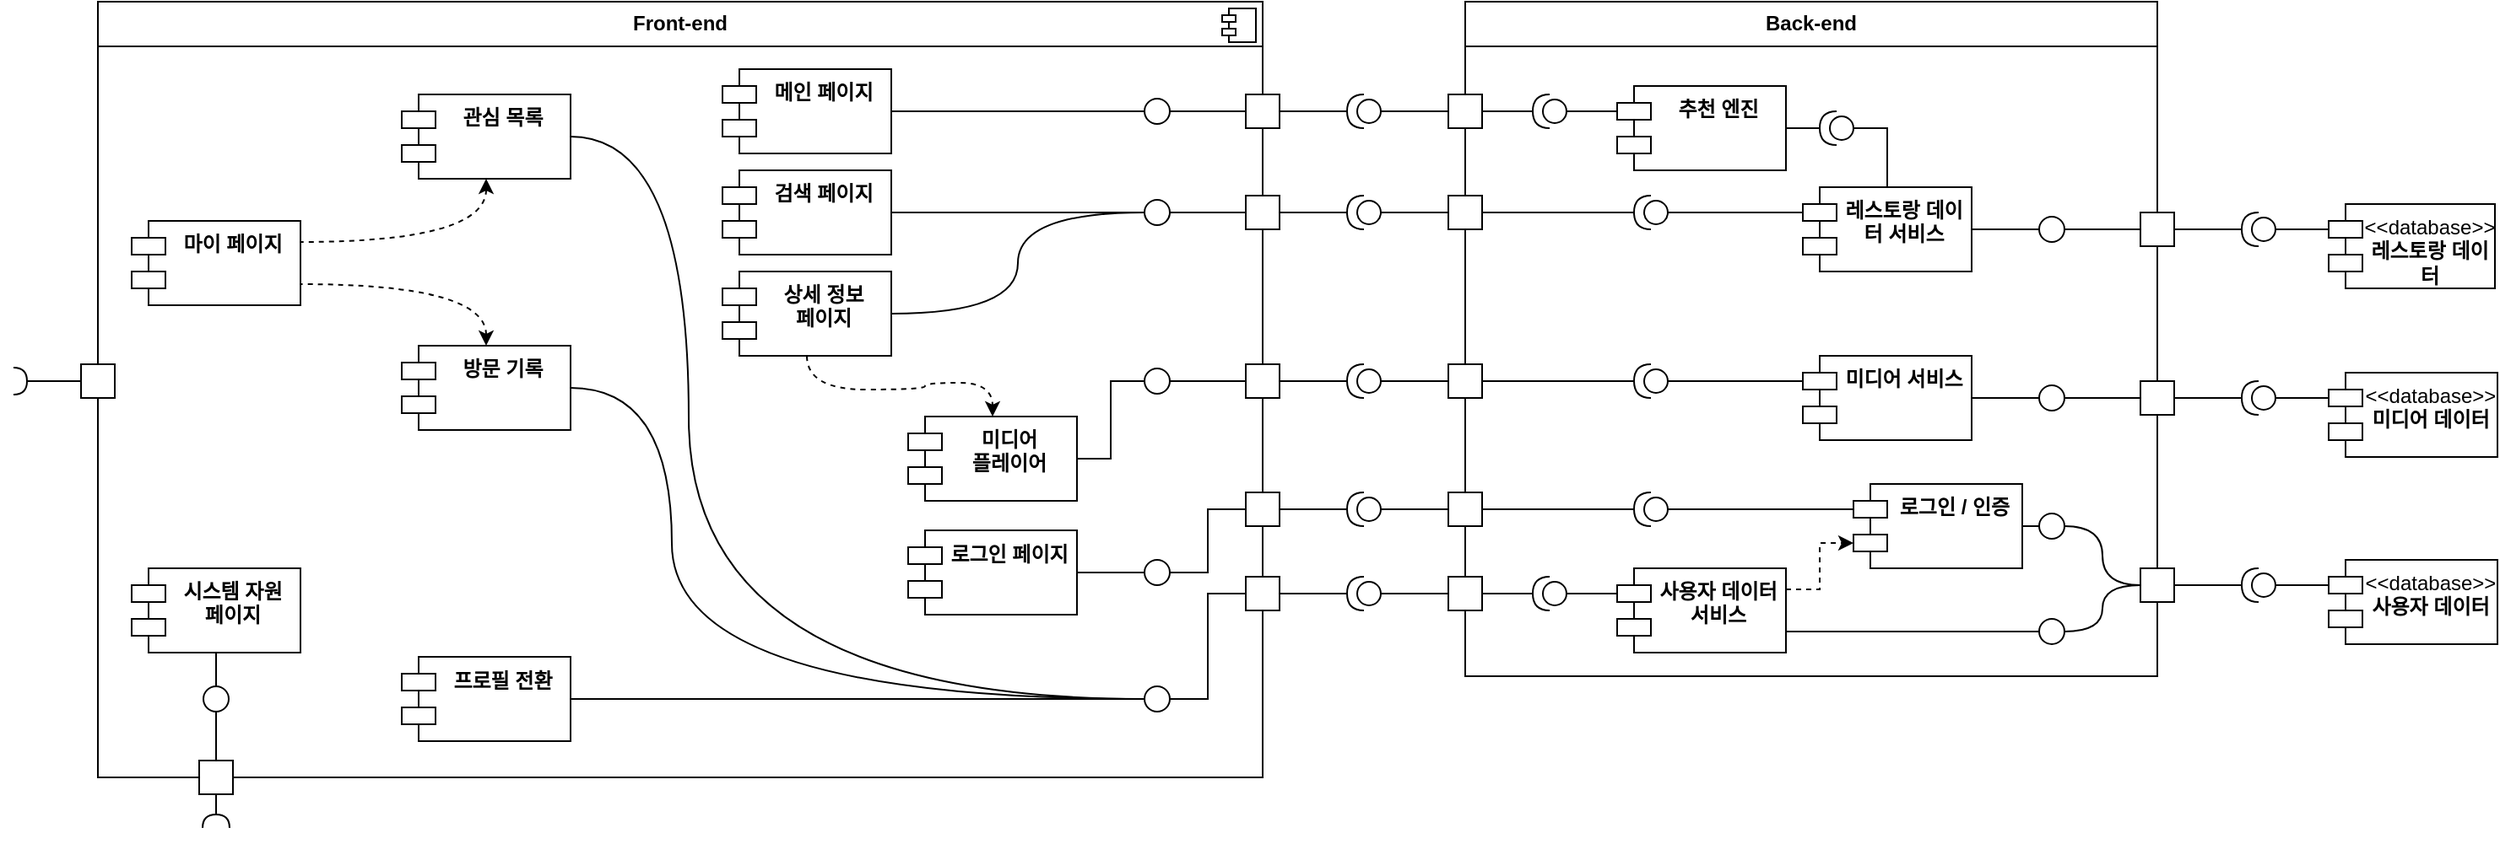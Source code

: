 <mxfile version="24.8.3">
  <diagram id="-GSWcyLh5VV6jiHi30Cx" name="페이지-1">
    <mxGraphModel dx="1793" dy="994" grid="1" gridSize="10" guides="1" tooltips="1" connect="1" arrows="1" fold="1" page="1" pageScale="1" pageWidth="827" pageHeight="1169" math="0" shadow="0">
      <root>
        <mxCell id="0" />
        <mxCell id="1" parent="0" />
        <mxCell id="VJtvqMew01t1XMJXiIaO-25" value="&lt;p style=&quot;margin:0px;margin-top:6px;text-align:center;&quot;&gt;&lt;b&gt;Front-end&lt;/b&gt;&lt;/p&gt;&lt;hr size=&quot;1&quot; style=&quot;border-style:solid;&quot;&gt;&lt;p style=&quot;margin:0px;margin-left:8px;&quot;&gt;&lt;br&gt;&lt;/p&gt;" style="align=left;overflow=fill;html=1;dropTarget=0;whiteSpace=wrap;" vertex="1" parent="1">
          <mxGeometry x="110" y="60" width="690" height="460" as="geometry" />
        </mxCell>
        <mxCell id="VJtvqMew01t1XMJXiIaO-26" value="" style="shape=component;jettyWidth=8;jettyHeight=4;" vertex="1" parent="VJtvqMew01t1XMJXiIaO-25">
          <mxGeometry x="1" width="20" height="20" relative="1" as="geometry">
            <mxPoint x="-24" y="4" as="offset" />
          </mxGeometry>
        </mxCell>
        <mxCell id="VJtvqMew01t1XMJXiIaO-15" value="메인 페이지" style="shape=module;align=left;spacingLeft=20;align=center;verticalAlign=top;whiteSpace=wrap;html=1;fontStyle=1" vertex="1" parent="1">
          <mxGeometry x="480" y="100" width="100" height="50" as="geometry" />
        </mxCell>
        <mxCell id="VJtvqMew01t1XMJXiIaO-16" value="로그인 페이지" style="shape=module;align=left;spacingLeft=20;align=center;verticalAlign=top;whiteSpace=wrap;html=1;fontStyle=1" vertex="1" parent="1">
          <mxGeometry x="590" y="373.5" width="100" height="50" as="geometry" />
        </mxCell>
        <mxCell id="VJtvqMew01t1XMJXiIaO-273" style="edgeStyle=orthogonalEdgeStyle;rounded=0;orthogonalLoop=1;jettySize=auto;html=1;entryX=1;entryY=0.25;entryDx=0;entryDy=0;curved=1;exitX=0.5;exitY=1;exitDx=0;exitDy=0;endArrow=none;endFill=0;startArrow=classic;startFill=1;dashed=1;" edge="1" parent="1" source="VJtvqMew01t1XMJXiIaO-17" target="VJtvqMew01t1XMJXiIaO-19">
          <mxGeometry relative="1" as="geometry" />
        </mxCell>
        <mxCell id="VJtvqMew01t1XMJXiIaO-17" value="관심 목록" style="shape=module;align=left;spacingLeft=20;align=center;verticalAlign=top;whiteSpace=wrap;html=1;fontStyle=1" vertex="1" parent="1">
          <mxGeometry x="290" y="115" width="100" height="50" as="geometry" />
        </mxCell>
        <mxCell id="VJtvqMew01t1XMJXiIaO-274" style="edgeStyle=orthogonalEdgeStyle;rounded=0;orthogonalLoop=1;jettySize=auto;html=1;entryX=1;entryY=0.75;entryDx=0;entryDy=0;curved=1;exitX=0.5;exitY=0;exitDx=0;exitDy=0;dashed=1;startArrow=classic;startFill=1;endArrow=none;endFill=0;" edge="1" parent="1" source="VJtvqMew01t1XMJXiIaO-18" target="VJtvqMew01t1XMJXiIaO-19">
          <mxGeometry relative="1" as="geometry" />
        </mxCell>
        <mxCell id="VJtvqMew01t1XMJXiIaO-18" value="방문 기록" style="shape=module;align=left;spacingLeft=20;align=center;verticalAlign=top;whiteSpace=wrap;html=1;fontStyle=1" vertex="1" parent="1">
          <mxGeometry x="290" y="264" width="100" height="50" as="geometry" />
        </mxCell>
        <mxCell id="VJtvqMew01t1XMJXiIaO-19" value="마이 페이지" style="shape=module;align=left;spacingLeft=20;align=center;verticalAlign=top;whiteSpace=wrap;html=1;fontStyle=1" vertex="1" parent="1">
          <mxGeometry x="130" y="190" width="100" height="50" as="geometry" />
        </mxCell>
        <mxCell id="VJtvqMew01t1XMJXiIaO-20" value="프로필 전환" style="shape=module;align=left;spacingLeft=20;align=center;verticalAlign=top;whiteSpace=wrap;html=1;fontStyle=1" vertex="1" parent="1">
          <mxGeometry x="290" y="448.5" width="100" height="50" as="geometry" />
        </mxCell>
        <mxCell id="VJtvqMew01t1XMJXiIaO-21" value="상세 정보 &lt;br&gt;페이지" style="shape=module;align=left;spacingLeft=20;align=center;verticalAlign=top;whiteSpace=wrap;html=1;fontStyle=1" vertex="1" parent="1">
          <mxGeometry x="480" y="220" width="100" height="50" as="geometry" />
        </mxCell>
        <mxCell id="VJtvqMew01t1XMJXiIaO-22" value="미디어&lt;br&gt;플레이어" style="shape=module;align=left;spacingLeft=20;align=center;verticalAlign=top;whiteSpace=wrap;html=1;fontStyle=1" vertex="1" parent="1">
          <mxGeometry x="590" y="306" width="100" height="50" as="geometry" />
        </mxCell>
        <mxCell id="VJtvqMew01t1XMJXiIaO-23" value="검색 페이지" style="shape=module;align=left;spacingLeft=20;align=center;verticalAlign=top;whiteSpace=wrap;html=1;fontStyle=1" vertex="1" parent="1">
          <mxGeometry x="480" y="160" width="100" height="50" as="geometry" />
        </mxCell>
        <mxCell id="VJtvqMew01t1XMJXiIaO-24" value="시스템 자원&lt;br&gt;페이지" style="shape=module;align=left;spacingLeft=20;align=center;verticalAlign=top;whiteSpace=wrap;html=1;fontStyle=1" vertex="1" parent="1">
          <mxGeometry x="130" y="396" width="100" height="50" as="geometry" />
        </mxCell>
        <mxCell id="VJtvqMew01t1XMJXiIaO-27" value="&lt;p style=&quot;margin:0px;margin-top:6px;text-align:center;&quot;&gt;&lt;b&gt;Back-end&lt;/b&gt;&lt;/p&gt;&lt;hr size=&quot;1&quot; style=&quot;border-style:solid;&quot;&gt;&lt;p style=&quot;margin:0px;margin-left:8px;&quot;&gt;&lt;br&gt;&lt;/p&gt;" style="align=left;overflow=fill;html=1;dropTarget=0;whiteSpace=wrap;" vertex="1" parent="1">
          <mxGeometry x="920" y="60" width="410" height="400" as="geometry" />
        </mxCell>
        <mxCell id="VJtvqMew01t1XMJXiIaO-29" value="추천 엔진" style="shape=module;align=left;spacingLeft=20;align=center;verticalAlign=top;whiteSpace=wrap;html=1;fontStyle=1" vertex="1" parent="1">
          <mxGeometry x="1010" y="110" width="100" height="50" as="geometry" />
        </mxCell>
        <mxCell id="VJtvqMew01t1XMJXiIaO-30" value="로그인 / 인증" style="shape=module;align=left;spacingLeft=20;align=center;verticalAlign=top;whiteSpace=wrap;html=1;fontStyle=1" vertex="1" parent="1">
          <mxGeometry x="1150" y="346" width="100" height="50" as="geometry" />
        </mxCell>
        <mxCell id="VJtvqMew01t1XMJXiIaO-38" value="사용자 데이터&lt;br&gt;서비스" style="shape=module;align=left;spacingLeft=20;align=center;verticalAlign=top;whiteSpace=wrap;html=1;fontStyle=1" vertex="1" parent="1">
          <mxGeometry x="1010" y="396" width="100" height="50" as="geometry" />
        </mxCell>
        <mxCell id="VJtvqMew01t1XMJXiIaO-40" value="미디어 서비스" style="shape=module;align=left;spacingLeft=20;align=center;verticalAlign=top;whiteSpace=wrap;html=1;fontStyle=1" vertex="1" parent="1">
          <mxGeometry x="1120" y="270" width="100" height="50" as="geometry" />
        </mxCell>
        <mxCell id="VJtvqMew01t1XMJXiIaO-45" value="레스토랑 데이터 서비스" style="shape=module;align=left;spacingLeft=20;align=center;verticalAlign=top;whiteSpace=wrap;html=1;fontStyle=1" vertex="1" parent="1">
          <mxGeometry x="1120" y="170" width="100" height="50" as="geometry" />
        </mxCell>
        <mxCell id="VJtvqMew01t1XMJXiIaO-126" style="edgeStyle=orthogonalEdgeStyle;rounded=0;orthogonalLoop=1;jettySize=auto;html=1;entryX=0;entryY=0;entryDx=0;entryDy=35;entryPerimeter=0;exitX=1;exitY=0.25;exitDx=0;exitDy=0;dashed=1;" edge="1" parent="1" source="VJtvqMew01t1XMJXiIaO-38" target="VJtvqMew01t1XMJXiIaO-30">
          <mxGeometry relative="1" as="geometry">
            <mxPoint x="1000" y="506" as="sourcePoint" />
          </mxGeometry>
        </mxCell>
        <mxCell id="VJtvqMew01t1XMJXiIaO-192" value="&lt;span style=&quot;font-weight: normal;&quot;&gt;&amp;lt;&amp;lt;database&amp;gt;&amp;gt;&lt;/span&gt;&lt;br&gt;사용자 데이터" style="shape=module;align=left;spacingLeft=20;align=center;verticalAlign=top;whiteSpace=wrap;html=1;fontStyle=1" vertex="1" parent="1">
          <mxGeometry x="1431.5" y="391" width="100" height="50" as="geometry" />
        </mxCell>
        <mxCell id="VJtvqMew01t1XMJXiIaO-233" value="&lt;span style=&quot;font-weight: normal;&quot;&gt;&amp;lt;&amp;lt;database&amp;gt;&amp;gt;&lt;/span&gt;&lt;br&gt;레스토랑 데이터" style="shape=module;align=left;spacingLeft=20;align=center;verticalAlign=top;whiteSpace=wrap;html=1;fontStyle=1" vertex="1" parent="1">
          <mxGeometry x="1431.5" y="180" width="98.5" height="50" as="geometry" />
        </mxCell>
        <mxCell id="VJtvqMew01t1XMJXiIaO-234" value="&lt;span style=&quot;font-weight: normal;&quot;&gt;&amp;lt;&amp;lt;database&amp;gt;&amp;gt;&lt;/span&gt;&lt;br&gt;미디어 데이터" style="shape=module;align=left;spacingLeft=20;align=center;verticalAlign=top;whiteSpace=wrap;html=1;fontStyle=1" vertex="1" parent="1">
          <mxGeometry x="1431.5" y="280" width="100" height="50" as="geometry" />
        </mxCell>
        <mxCell id="VJtvqMew01t1XMJXiIaO-237" value="" style="shape=providedRequiredInterface;html=1;verticalLabelPosition=bottom;sketch=0;flipH=1;" vertex="1" parent="1">
          <mxGeometry x="1380" y="396" width="20" height="20" as="geometry" />
        </mxCell>
        <mxCell id="VJtvqMew01t1XMJXiIaO-239" style="edgeStyle=orthogonalEdgeStyle;rounded=0;orthogonalLoop=1;jettySize=auto;html=1;entryX=0;entryY=0;entryDx=0;entryDy=15;entryPerimeter=0;endArrow=none;endFill=0;" edge="1" parent="1" source="VJtvqMew01t1XMJXiIaO-237" target="VJtvqMew01t1XMJXiIaO-192">
          <mxGeometry relative="1" as="geometry" />
        </mxCell>
        <mxCell id="VJtvqMew01t1XMJXiIaO-240" value="" style="shape=providedRequiredInterface;html=1;verticalLabelPosition=bottom;sketch=0;flipH=1;" vertex="1" parent="1">
          <mxGeometry x="1380" y="285" width="20" height="20" as="geometry" />
        </mxCell>
        <mxCell id="VJtvqMew01t1XMJXiIaO-241" value="" style="shape=providedRequiredInterface;html=1;verticalLabelPosition=bottom;sketch=0;flipH=1;" vertex="1" parent="1">
          <mxGeometry x="1380" y="185" width="20" height="20" as="geometry" />
        </mxCell>
        <mxCell id="VJtvqMew01t1XMJXiIaO-242" style="edgeStyle=orthogonalEdgeStyle;rounded=0;orthogonalLoop=1;jettySize=auto;html=1;entryX=0;entryY=0;entryDx=0;entryDy=15;entryPerimeter=0;endArrow=none;endFill=0;" edge="1" parent="1" source="VJtvqMew01t1XMJXiIaO-240" target="VJtvqMew01t1XMJXiIaO-234">
          <mxGeometry relative="1" as="geometry" />
        </mxCell>
        <mxCell id="VJtvqMew01t1XMJXiIaO-243" style="edgeStyle=orthogonalEdgeStyle;rounded=0;orthogonalLoop=1;jettySize=auto;html=1;entryX=0;entryY=0;entryDx=0;entryDy=15;entryPerimeter=0;endArrow=none;endFill=0;" edge="1" parent="1" source="VJtvqMew01t1XMJXiIaO-241" target="VJtvqMew01t1XMJXiIaO-233">
          <mxGeometry relative="1" as="geometry" />
        </mxCell>
        <mxCell id="VJtvqMew01t1XMJXiIaO-254" style="edgeStyle=orthogonalEdgeStyle;rounded=0;orthogonalLoop=1;jettySize=auto;html=1;entryX=1;entryY=0.5;entryDx=0;entryDy=0;endArrow=none;endFill=0;" edge="1" parent="1" source="VJtvqMew01t1XMJXiIaO-244" target="VJtvqMew01t1XMJXiIaO-253">
          <mxGeometry relative="1" as="geometry" />
        </mxCell>
        <mxCell id="VJtvqMew01t1XMJXiIaO-244" value="" style="whiteSpace=wrap;html=1;aspect=fixed;" vertex="1" parent="1">
          <mxGeometry x="1320" y="185" width="20" height="20" as="geometry" />
        </mxCell>
        <mxCell id="VJtvqMew01t1XMJXiIaO-245" style="edgeStyle=orthogonalEdgeStyle;rounded=0;orthogonalLoop=1;jettySize=auto;html=1;entryX=1;entryY=0.5;entryDx=0;entryDy=0;entryPerimeter=0;endArrow=none;endFill=0;" edge="1" parent="1" source="VJtvqMew01t1XMJXiIaO-244" target="VJtvqMew01t1XMJXiIaO-241">
          <mxGeometry relative="1" as="geometry" />
        </mxCell>
        <mxCell id="VJtvqMew01t1XMJXiIaO-264" style="edgeStyle=orthogonalEdgeStyle;rounded=0;orthogonalLoop=1;jettySize=auto;html=1;entryX=1;entryY=0.5;entryDx=0;entryDy=0;endArrow=none;endFill=0;" edge="1" parent="1" source="VJtvqMew01t1XMJXiIaO-246" target="VJtvqMew01t1XMJXiIaO-263">
          <mxGeometry relative="1" as="geometry" />
        </mxCell>
        <mxCell id="VJtvqMew01t1XMJXiIaO-246" value="" style="whiteSpace=wrap;html=1;aspect=fixed;" vertex="1" parent="1">
          <mxGeometry x="1320" y="285" width="20" height="20" as="geometry" />
        </mxCell>
        <mxCell id="VJtvqMew01t1XMJXiIaO-268" style="edgeStyle=orthogonalEdgeStyle;rounded=0;orthogonalLoop=1;jettySize=auto;html=1;entryX=1;entryY=0.5;entryDx=0;entryDy=0;endArrow=none;endFill=0;curved=1;" edge="1" parent="1" source="VJtvqMew01t1XMJXiIaO-247" target="VJtvqMew01t1XMJXiIaO-267">
          <mxGeometry relative="1" as="geometry" />
        </mxCell>
        <mxCell id="VJtvqMew01t1XMJXiIaO-269" style="edgeStyle=orthogonalEdgeStyle;rounded=0;orthogonalLoop=1;jettySize=auto;html=1;entryX=1;entryY=0.5;entryDx=0;entryDy=0;endArrow=none;endFill=0;curved=1;" edge="1" parent="1" source="VJtvqMew01t1XMJXiIaO-247" target="VJtvqMew01t1XMJXiIaO-266">
          <mxGeometry relative="1" as="geometry" />
        </mxCell>
        <mxCell id="VJtvqMew01t1XMJXiIaO-247" value="" style="whiteSpace=wrap;html=1;aspect=fixed;" vertex="1" parent="1">
          <mxGeometry x="1320" y="396" width="20" height="20" as="geometry" />
        </mxCell>
        <mxCell id="VJtvqMew01t1XMJXiIaO-250" style="edgeStyle=orthogonalEdgeStyle;rounded=0;orthogonalLoop=1;jettySize=auto;html=1;entryX=1;entryY=0.5;entryDx=0;entryDy=0;entryPerimeter=0;endArrow=none;endFill=0;" edge="1" parent="1" source="VJtvqMew01t1XMJXiIaO-246" target="VJtvqMew01t1XMJXiIaO-240">
          <mxGeometry relative="1" as="geometry" />
        </mxCell>
        <mxCell id="VJtvqMew01t1XMJXiIaO-251" style="edgeStyle=orthogonalEdgeStyle;rounded=0;orthogonalLoop=1;jettySize=auto;html=1;entryX=1;entryY=0.5;entryDx=0;entryDy=0;entryPerimeter=0;endArrow=none;endFill=0;" edge="1" parent="1" source="VJtvqMew01t1XMJXiIaO-247" target="VJtvqMew01t1XMJXiIaO-237">
          <mxGeometry relative="1" as="geometry" />
        </mxCell>
        <mxCell id="VJtvqMew01t1XMJXiIaO-255" style="edgeStyle=orthogonalEdgeStyle;rounded=0;orthogonalLoop=1;jettySize=auto;html=1;entryX=1;entryY=0.5;entryDx=0;entryDy=0;endArrow=none;endFill=0;" edge="1" parent="1" source="VJtvqMew01t1XMJXiIaO-253" target="VJtvqMew01t1XMJXiIaO-45">
          <mxGeometry relative="1" as="geometry" />
        </mxCell>
        <mxCell id="VJtvqMew01t1XMJXiIaO-253" value="" style="ellipse;whiteSpace=wrap;html=1;aspect=fixed;" vertex="1" parent="1">
          <mxGeometry x="1260" y="187.5" width="15" height="15" as="geometry" />
        </mxCell>
        <mxCell id="VJtvqMew01t1XMJXiIaO-259" style="edgeStyle=orthogonalEdgeStyle;rounded=0;orthogonalLoop=1;jettySize=auto;html=1;entryX=1;entryY=0.5;entryDx=0;entryDy=0;endArrow=none;endFill=0;" edge="1" parent="1" source="VJtvqMew01t1XMJXiIaO-257" target="VJtvqMew01t1XMJXiIaO-29">
          <mxGeometry relative="1" as="geometry" />
        </mxCell>
        <mxCell id="VJtvqMew01t1XMJXiIaO-257" value="" style="shape=providedRequiredInterface;html=1;verticalLabelPosition=bottom;sketch=0;flipH=1;" vertex="1" parent="1">
          <mxGeometry x="1130" y="125" width="20" height="20" as="geometry" />
        </mxCell>
        <mxCell id="VJtvqMew01t1XMJXiIaO-258" style="edgeStyle=orthogonalEdgeStyle;rounded=0;orthogonalLoop=1;jettySize=auto;html=1;entryX=0;entryY=0.5;entryDx=0;entryDy=0;entryPerimeter=0;endArrow=none;endFill=0;" edge="1" parent="1" source="VJtvqMew01t1XMJXiIaO-45" target="VJtvqMew01t1XMJXiIaO-257">
          <mxGeometry relative="1" as="geometry" />
        </mxCell>
        <mxCell id="VJtvqMew01t1XMJXiIaO-265" style="edgeStyle=orthogonalEdgeStyle;rounded=0;orthogonalLoop=1;jettySize=auto;html=1;entryX=1;entryY=0.5;entryDx=0;entryDy=0;endArrow=none;endFill=0;" edge="1" parent="1" source="VJtvqMew01t1XMJXiIaO-263" target="VJtvqMew01t1XMJXiIaO-40">
          <mxGeometry relative="1" as="geometry" />
        </mxCell>
        <mxCell id="VJtvqMew01t1XMJXiIaO-263" value="" style="ellipse;whiteSpace=wrap;html=1;aspect=fixed;" vertex="1" parent="1">
          <mxGeometry x="1260" y="287.5" width="15" height="15" as="geometry" />
        </mxCell>
        <mxCell id="VJtvqMew01t1XMJXiIaO-271" style="rounded=0;orthogonalLoop=1;jettySize=auto;html=1;entryX=1;entryY=0.5;entryDx=0;entryDy=0;endArrow=none;endFill=0;" edge="1" parent="1" source="VJtvqMew01t1XMJXiIaO-266" target="VJtvqMew01t1XMJXiIaO-30">
          <mxGeometry relative="1" as="geometry" />
        </mxCell>
        <mxCell id="VJtvqMew01t1XMJXiIaO-266" value="" style="ellipse;whiteSpace=wrap;html=1;aspect=fixed;" vertex="1" parent="1">
          <mxGeometry x="1260" y="363.5" width="15" height="15" as="geometry" />
        </mxCell>
        <mxCell id="VJtvqMew01t1XMJXiIaO-270" style="edgeStyle=orthogonalEdgeStyle;rounded=0;orthogonalLoop=1;jettySize=auto;html=1;entryX=1;entryY=0.75;entryDx=0;entryDy=0;endArrow=none;endFill=0;" edge="1" parent="1" source="VJtvqMew01t1XMJXiIaO-267" target="VJtvqMew01t1XMJXiIaO-38">
          <mxGeometry relative="1" as="geometry" />
        </mxCell>
        <mxCell id="VJtvqMew01t1XMJXiIaO-267" value="" style="ellipse;whiteSpace=wrap;html=1;aspect=fixed;" vertex="1" parent="1">
          <mxGeometry x="1260" y="426" width="15" height="15" as="geometry" />
        </mxCell>
        <mxCell id="VJtvqMew01t1XMJXiIaO-272" style="edgeStyle=orthogonalEdgeStyle;rounded=0;orthogonalLoop=1;jettySize=auto;html=1;entryX=0.5;entryY=0;entryDx=0;entryDy=0;curved=1;dashed=1;exitX=0.5;exitY=1;exitDx=0;exitDy=0;" edge="1" parent="1" source="VJtvqMew01t1XMJXiIaO-21" target="VJtvqMew01t1XMJXiIaO-22">
          <mxGeometry relative="1" as="geometry" />
        </mxCell>
        <mxCell id="VJtvqMew01t1XMJXiIaO-302" style="edgeStyle=orthogonalEdgeStyle;rounded=0;orthogonalLoop=1;jettySize=auto;html=1;entryX=0;entryY=0.5;entryDx=0;entryDy=0;endArrow=none;endFill=0;entryPerimeter=0;" edge="1" parent="1" source="VJtvqMew01t1XMJXiIaO-276" target="VJtvqMew01t1XMJXiIaO-326">
          <mxGeometry relative="1" as="geometry">
            <mxPoint x="865.0" y="125" as="targetPoint" />
          </mxGeometry>
        </mxCell>
        <mxCell id="VJtvqMew01t1XMJXiIaO-276" value="" style="whiteSpace=wrap;html=1;aspect=fixed;" vertex="1" parent="1">
          <mxGeometry x="910" y="115" width="20" height="20" as="geometry" />
        </mxCell>
        <mxCell id="VJtvqMew01t1XMJXiIaO-340" value="" style="edgeStyle=orthogonalEdgeStyle;rounded=0;orthogonalLoop=1;jettySize=auto;html=1;endArrow=none;endFill=0;" edge="1" parent="1" source="VJtvqMew01t1XMJXiIaO-277" target="VJtvqMew01t1XMJXiIaO-328">
          <mxGeometry relative="1" as="geometry" />
        </mxCell>
        <mxCell id="VJtvqMew01t1XMJXiIaO-277" value="" style="whiteSpace=wrap;html=1;aspect=fixed;" vertex="1" parent="1">
          <mxGeometry x="910" y="175" width="20" height="20" as="geometry" />
        </mxCell>
        <mxCell id="VJtvqMew01t1XMJXiIaO-281" style="edgeStyle=orthogonalEdgeStyle;rounded=0;orthogonalLoop=1;jettySize=auto;html=1;entryX=1;entryY=0.5;entryDx=0;entryDy=0;curved=1;endArrow=none;endFill=0;" edge="1" parent="1" source="VJtvqMew01t1XMJXiIaO-279" target="VJtvqMew01t1XMJXiIaO-277">
          <mxGeometry relative="1" as="geometry" />
        </mxCell>
        <mxCell id="VJtvqMew01t1XMJXiIaO-279" value="" style="shape=providedRequiredInterface;html=1;verticalLabelPosition=bottom;sketch=0;flipH=1;" vertex="1" parent="1">
          <mxGeometry x="1020" y="175" width="20" height="20" as="geometry" />
        </mxCell>
        <mxCell id="VJtvqMew01t1XMJXiIaO-280" style="rounded=0;orthogonalLoop=1;jettySize=auto;html=1;entryX=0;entryY=0;entryDx=0;entryDy=15;entryPerimeter=0;elbow=vertical;endArrow=none;endFill=0;edgeStyle=orthogonalEdgeStyle;curved=1;exitX=0;exitY=0.5;exitDx=0;exitDy=0;exitPerimeter=0;" edge="1" parent="1" source="VJtvqMew01t1XMJXiIaO-279" target="VJtvqMew01t1XMJXiIaO-45">
          <mxGeometry relative="1" as="geometry">
            <mxPoint x="1040" y="210" as="sourcePoint" />
          </mxGeometry>
        </mxCell>
        <mxCell id="VJtvqMew01t1XMJXiIaO-284" style="edgeStyle=orthogonalEdgeStyle;rounded=0;orthogonalLoop=1;jettySize=auto;html=1;entryX=1;entryY=0.5;entryDx=0;entryDy=0;curved=1;endArrow=none;endFill=0;" edge="1" parent="1" source="VJtvqMew01t1XMJXiIaO-282" target="VJtvqMew01t1XMJXiIaO-276">
          <mxGeometry relative="1" as="geometry" />
        </mxCell>
        <mxCell id="VJtvqMew01t1XMJXiIaO-282" value="" style="shape=providedRequiredInterface;html=1;verticalLabelPosition=bottom;sketch=0;flipH=1;" vertex="1" parent="1">
          <mxGeometry x="960" y="115" width="20" height="20" as="geometry" />
        </mxCell>
        <mxCell id="VJtvqMew01t1XMJXiIaO-283" style="rounded=0;orthogonalLoop=1;jettySize=auto;html=1;exitX=0;exitY=0;exitDx=0;exitDy=15;exitPerimeter=0;entryX=0;entryY=0.5;entryDx=0;entryDy=0;entryPerimeter=0;endArrow=none;endFill=0;" edge="1" parent="1" source="VJtvqMew01t1XMJXiIaO-29" target="VJtvqMew01t1XMJXiIaO-282">
          <mxGeometry relative="1" as="geometry" />
        </mxCell>
        <mxCell id="VJtvqMew01t1XMJXiIaO-336" value="" style="edgeStyle=orthogonalEdgeStyle;rounded=0;orthogonalLoop=1;jettySize=auto;html=1;endArrow=none;endFill=0;" edge="1" parent="1" source="VJtvqMew01t1XMJXiIaO-285" target="VJtvqMew01t1XMJXiIaO-330">
          <mxGeometry relative="1" as="geometry" />
        </mxCell>
        <mxCell id="VJtvqMew01t1XMJXiIaO-285" value="" style="whiteSpace=wrap;html=1;aspect=fixed;" vertex="1" parent="1">
          <mxGeometry x="910" y="351" width="20" height="20" as="geometry" />
        </mxCell>
        <mxCell id="VJtvqMew01t1XMJXiIaO-338" value="" style="edgeStyle=orthogonalEdgeStyle;rounded=0;orthogonalLoop=1;jettySize=auto;html=1;endArrow=none;endFill=0;" edge="1" parent="1" source="VJtvqMew01t1XMJXiIaO-286" target="VJtvqMew01t1XMJXiIaO-329">
          <mxGeometry relative="1" as="geometry" />
        </mxCell>
        <mxCell id="VJtvqMew01t1XMJXiIaO-286" value="" style="whiteSpace=wrap;html=1;aspect=fixed;" vertex="1" parent="1">
          <mxGeometry x="910" y="275" width="20" height="20" as="geometry" />
        </mxCell>
        <mxCell id="VJtvqMew01t1XMJXiIaO-334" value="" style="edgeStyle=orthogonalEdgeStyle;rounded=0;orthogonalLoop=1;jettySize=auto;html=1;endArrow=none;endFill=0;" edge="1" parent="1" source="VJtvqMew01t1XMJXiIaO-288" target="VJtvqMew01t1XMJXiIaO-333">
          <mxGeometry relative="1" as="geometry" />
        </mxCell>
        <mxCell id="VJtvqMew01t1XMJXiIaO-288" value="" style="whiteSpace=wrap;html=1;aspect=fixed;" vertex="1" parent="1">
          <mxGeometry x="910" y="401" width="20" height="20" as="geometry" />
        </mxCell>
        <mxCell id="VJtvqMew01t1XMJXiIaO-289" style="edgeStyle=orthogonalEdgeStyle;rounded=0;orthogonalLoop=1;jettySize=auto;html=1;curved=1;endArrow=none;endFill=0;entryX=1;entryY=0.5;entryDx=0;entryDy=0;" edge="1" parent="1" source="VJtvqMew01t1XMJXiIaO-290" target="VJtvqMew01t1XMJXiIaO-286">
          <mxGeometry relative="1" as="geometry">
            <mxPoint x="930" y="290" as="targetPoint" />
          </mxGeometry>
        </mxCell>
        <mxCell id="VJtvqMew01t1XMJXiIaO-290" value="" style="shape=providedRequiredInterface;html=1;verticalLabelPosition=bottom;sketch=0;flipH=1;" vertex="1" parent="1">
          <mxGeometry x="1020" y="275" width="20" height="20" as="geometry" />
        </mxCell>
        <mxCell id="VJtvqMew01t1XMJXiIaO-291" style="rounded=0;orthogonalLoop=1;jettySize=auto;html=1;entryX=0;entryY=0;entryDx=0;entryDy=15;entryPerimeter=0;elbow=vertical;endArrow=none;endFill=0;edgeStyle=orthogonalEdgeStyle;curved=1;exitX=0;exitY=0.5;exitDx=0;exitDy=0;exitPerimeter=0;" edge="1" parent="1" source="VJtvqMew01t1XMJXiIaO-290" target="VJtvqMew01t1XMJXiIaO-40">
          <mxGeometry relative="1" as="geometry">
            <mxPoint x="1040" y="310" as="sourcePoint" />
            <mxPoint x="1120" y="285" as="targetPoint" />
          </mxGeometry>
        </mxCell>
        <mxCell id="VJtvqMew01t1XMJXiIaO-296" style="edgeStyle=orthogonalEdgeStyle;rounded=0;orthogonalLoop=1;jettySize=auto;html=1;entryX=1;entryY=0.5;entryDx=0;entryDy=0;curved=1;endArrow=none;endFill=0;" edge="1" parent="1" source="VJtvqMew01t1XMJXiIaO-294" target="VJtvqMew01t1XMJXiIaO-288">
          <mxGeometry relative="1" as="geometry" />
        </mxCell>
        <mxCell id="VJtvqMew01t1XMJXiIaO-294" value="" style="shape=providedRequiredInterface;html=1;verticalLabelPosition=bottom;sketch=0;flipH=1;" vertex="1" parent="1">
          <mxGeometry x="960" y="401" width="20" height="20" as="geometry" />
        </mxCell>
        <mxCell id="VJtvqMew01t1XMJXiIaO-295" style="edgeStyle=orthogonalEdgeStyle;rounded=0;orthogonalLoop=1;jettySize=auto;html=1;entryX=0;entryY=0;entryDx=0;entryDy=15;entryPerimeter=0;curved=1;endArrow=none;endFill=0;" edge="1" parent="1" source="VJtvqMew01t1XMJXiIaO-294" target="VJtvqMew01t1XMJXiIaO-38">
          <mxGeometry relative="1" as="geometry" />
        </mxCell>
        <mxCell id="VJtvqMew01t1XMJXiIaO-299" style="edgeStyle=orthogonalEdgeStyle;rounded=0;orthogonalLoop=1;jettySize=auto;html=1;entryX=1;entryY=0.5;entryDx=0;entryDy=0;endArrow=none;endFill=0;" edge="1" parent="1" source="VJtvqMew01t1XMJXiIaO-297" target="VJtvqMew01t1XMJXiIaO-285">
          <mxGeometry relative="1" as="geometry" />
        </mxCell>
        <mxCell id="VJtvqMew01t1XMJXiIaO-297" value="" style="shape=providedRequiredInterface;html=1;verticalLabelPosition=bottom;sketch=0;flipH=1;" vertex="1" parent="1">
          <mxGeometry x="1020" y="351" width="20" height="20" as="geometry" />
        </mxCell>
        <mxCell id="VJtvqMew01t1XMJXiIaO-298" style="edgeStyle=orthogonalEdgeStyle;rounded=0;orthogonalLoop=1;jettySize=auto;html=1;entryX=0;entryY=0;entryDx=0;entryDy=15;entryPerimeter=0;endArrow=none;endFill=0;" edge="1" parent="1" source="VJtvqMew01t1XMJXiIaO-297" target="VJtvqMew01t1XMJXiIaO-30">
          <mxGeometry relative="1" as="geometry" />
        </mxCell>
        <mxCell id="VJtvqMew01t1XMJXiIaO-316" value="" style="whiteSpace=wrap;html=1;aspect=fixed;" vertex="1" parent="1">
          <mxGeometry x="790" y="115" width="20" height="20" as="geometry" />
        </mxCell>
        <mxCell id="VJtvqMew01t1XMJXiIaO-355" style="edgeStyle=orthogonalEdgeStyle;rounded=0;orthogonalLoop=1;jettySize=auto;html=1;entryX=1;entryY=0.5;entryDx=0;entryDy=0;endArrow=none;endFill=0;" edge="1" parent="1" source="VJtvqMew01t1XMJXiIaO-317" target="VJtvqMew01t1XMJXiIaO-348">
          <mxGeometry relative="1" as="geometry" />
        </mxCell>
        <mxCell id="VJtvqMew01t1XMJXiIaO-317" value="" style="whiteSpace=wrap;html=1;aspect=fixed;" vertex="1" parent="1">
          <mxGeometry x="790" y="175" width="20" height="20" as="geometry" />
        </mxCell>
        <mxCell id="VJtvqMew01t1XMJXiIaO-354" style="edgeStyle=orthogonalEdgeStyle;rounded=0;orthogonalLoop=1;jettySize=auto;html=1;entryX=1;entryY=0.5;entryDx=0;entryDy=0;endArrow=none;endFill=0;" edge="1" parent="1" source="VJtvqMew01t1XMJXiIaO-318" target="VJtvqMew01t1XMJXiIaO-349">
          <mxGeometry relative="1" as="geometry" />
        </mxCell>
        <mxCell id="VJtvqMew01t1XMJXiIaO-318" value="" style="whiteSpace=wrap;html=1;aspect=fixed;" vertex="1" parent="1">
          <mxGeometry x="790" y="275" width="20" height="20" as="geometry" />
        </mxCell>
        <mxCell id="VJtvqMew01t1XMJXiIaO-353" style="edgeStyle=orthogonalEdgeStyle;rounded=0;orthogonalLoop=1;jettySize=auto;html=1;entryX=1;entryY=0.5;entryDx=0;entryDy=0;endArrow=none;endFill=0;" edge="1" parent="1" source="VJtvqMew01t1XMJXiIaO-319" target="VJtvqMew01t1XMJXiIaO-350">
          <mxGeometry relative="1" as="geometry" />
        </mxCell>
        <mxCell id="VJtvqMew01t1XMJXiIaO-319" value="" style="whiteSpace=wrap;html=1;aspect=fixed;" vertex="1" parent="1">
          <mxGeometry x="790" y="351" width="20" height="20" as="geometry" />
        </mxCell>
        <mxCell id="VJtvqMew01t1XMJXiIaO-352" style="edgeStyle=orthogonalEdgeStyle;rounded=0;orthogonalLoop=1;jettySize=auto;html=1;entryX=1;entryY=0.5;entryDx=0;entryDy=0;endArrow=none;endFill=0;" edge="1" parent="1" source="VJtvqMew01t1XMJXiIaO-320" target="VJtvqMew01t1XMJXiIaO-351">
          <mxGeometry relative="1" as="geometry" />
        </mxCell>
        <mxCell id="VJtvqMew01t1XMJXiIaO-320" value="" style="whiteSpace=wrap;html=1;aspect=fixed;" vertex="1" parent="1">
          <mxGeometry x="790" y="401" width="20" height="20" as="geometry" />
        </mxCell>
        <mxCell id="VJtvqMew01t1XMJXiIaO-342" value="" style="edgeStyle=orthogonalEdgeStyle;rounded=0;orthogonalLoop=1;jettySize=auto;html=1;endArrow=none;endFill=0;" edge="1" parent="1" source="VJtvqMew01t1XMJXiIaO-326" target="VJtvqMew01t1XMJXiIaO-316">
          <mxGeometry relative="1" as="geometry" />
        </mxCell>
        <mxCell id="VJtvqMew01t1XMJXiIaO-326" value="" style="shape=providedRequiredInterface;html=1;verticalLabelPosition=bottom;sketch=0;flipH=1;" vertex="1" parent="1">
          <mxGeometry x="850" y="115" width="20" height="20" as="geometry" />
        </mxCell>
        <mxCell id="VJtvqMew01t1XMJXiIaO-341" value="" style="edgeStyle=orthogonalEdgeStyle;rounded=0;orthogonalLoop=1;jettySize=auto;html=1;endArrow=none;endFill=0;" edge="1" parent="1" source="VJtvqMew01t1XMJXiIaO-328" target="VJtvqMew01t1XMJXiIaO-317">
          <mxGeometry relative="1" as="geometry" />
        </mxCell>
        <mxCell id="VJtvqMew01t1XMJXiIaO-328" value="" style="shape=providedRequiredInterface;html=1;verticalLabelPosition=bottom;sketch=0;flipH=1;" vertex="1" parent="1">
          <mxGeometry x="850" y="175" width="20" height="20" as="geometry" />
        </mxCell>
        <mxCell id="VJtvqMew01t1XMJXiIaO-339" value="" style="edgeStyle=orthogonalEdgeStyle;rounded=0;orthogonalLoop=1;jettySize=auto;html=1;endArrow=none;endFill=0;" edge="1" parent="1" source="VJtvqMew01t1XMJXiIaO-329" target="VJtvqMew01t1XMJXiIaO-318">
          <mxGeometry relative="1" as="geometry" />
        </mxCell>
        <mxCell id="VJtvqMew01t1XMJXiIaO-329" value="" style="shape=providedRequiredInterface;html=1;verticalLabelPosition=bottom;sketch=0;flipH=1;" vertex="1" parent="1">
          <mxGeometry x="850" y="275" width="20" height="20" as="geometry" />
        </mxCell>
        <mxCell id="VJtvqMew01t1XMJXiIaO-337" value="" style="edgeStyle=orthogonalEdgeStyle;rounded=0;orthogonalLoop=1;jettySize=auto;html=1;endArrow=none;endFill=0;" edge="1" parent="1" source="VJtvqMew01t1XMJXiIaO-330" target="VJtvqMew01t1XMJXiIaO-319">
          <mxGeometry relative="1" as="geometry" />
        </mxCell>
        <mxCell id="VJtvqMew01t1XMJXiIaO-330" value="" style="shape=providedRequiredInterface;html=1;verticalLabelPosition=bottom;sketch=0;flipH=1;" vertex="1" parent="1">
          <mxGeometry x="850" y="351" width="20" height="20" as="geometry" />
        </mxCell>
        <mxCell id="VJtvqMew01t1XMJXiIaO-335" value="" style="edgeStyle=orthogonalEdgeStyle;rounded=0;orthogonalLoop=1;jettySize=auto;html=1;endArrow=none;endFill=0;" edge="1" parent="1" source="VJtvqMew01t1XMJXiIaO-333" target="VJtvqMew01t1XMJXiIaO-320">
          <mxGeometry relative="1" as="geometry" />
        </mxCell>
        <mxCell id="VJtvqMew01t1XMJXiIaO-333" value="" style="shape=providedRequiredInterface;html=1;verticalLabelPosition=bottom;sketch=0;flipH=1;" vertex="1" parent="1">
          <mxGeometry x="850" y="401" width="20" height="20" as="geometry" />
        </mxCell>
        <mxCell id="VJtvqMew01t1XMJXiIaO-356" style="edgeStyle=orthogonalEdgeStyle;rounded=0;orthogonalLoop=1;jettySize=auto;html=1;entryX=1;entryY=0.5;entryDx=0;entryDy=0;exitX=0;exitY=0.5;exitDx=0;exitDy=0;endArrow=none;endFill=0;" edge="1" parent="1" source="VJtvqMew01t1XMJXiIaO-346" target="VJtvqMew01t1XMJXiIaO-15">
          <mxGeometry relative="1" as="geometry" />
        </mxCell>
        <mxCell id="VJtvqMew01t1XMJXiIaO-346" value="" style="ellipse;whiteSpace=wrap;html=1;aspect=fixed;" vertex="1" parent="1">
          <mxGeometry x="730" y="117.5" width="15" height="15" as="geometry" />
        </mxCell>
        <mxCell id="VJtvqMew01t1XMJXiIaO-347" style="edgeStyle=orthogonalEdgeStyle;rounded=0;orthogonalLoop=1;jettySize=auto;html=1;entryX=1;entryY=0.5;entryDx=0;entryDy=0;endArrow=none;endFill=0;" edge="1" parent="1" source="VJtvqMew01t1XMJXiIaO-316" target="VJtvqMew01t1XMJXiIaO-346">
          <mxGeometry relative="1" as="geometry" />
        </mxCell>
        <mxCell id="VJtvqMew01t1XMJXiIaO-361" style="edgeStyle=orthogonalEdgeStyle;rounded=0;orthogonalLoop=1;jettySize=auto;html=1;entryX=1;entryY=0.5;entryDx=0;entryDy=0;endArrow=none;endFill=0;curved=1;" edge="1" parent="1" source="VJtvqMew01t1XMJXiIaO-348" target="VJtvqMew01t1XMJXiIaO-23">
          <mxGeometry relative="1" as="geometry" />
        </mxCell>
        <mxCell id="VJtvqMew01t1XMJXiIaO-362" style="edgeStyle=orthogonalEdgeStyle;rounded=0;orthogonalLoop=1;jettySize=auto;html=1;entryX=1;entryY=0.5;entryDx=0;entryDy=0;endArrow=none;endFill=0;curved=1;" edge="1" parent="1" source="VJtvqMew01t1XMJXiIaO-348" target="VJtvqMew01t1XMJXiIaO-21">
          <mxGeometry relative="1" as="geometry" />
        </mxCell>
        <mxCell id="VJtvqMew01t1XMJXiIaO-348" value="" style="ellipse;whiteSpace=wrap;html=1;aspect=fixed;" vertex="1" parent="1">
          <mxGeometry x="730" y="177.5" width="15" height="15" as="geometry" />
        </mxCell>
        <mxCell id="VJtvqMew01t1XMJXiIaO-363" style="edgeStyle=orthogonalEdgeStyle;rounded=0;orthogonalLoop=1;jettySize=auto;html=1;entryX=1;entryY=0.5;entryDx=0;entryDy=0;endArrow=none;endFill=0;" edge="1" parent="1" source="VJtvqMew01t1XMJXiIaO-349" target="VJtvqMew01t1XMJXiIaO-22">
          <mxGeometry relative="1" as="geometry" />
        </mxCell>
        <mxCell id="VJtvqMew01t1XMJXiIaO-349" value="" style="ellipse;whiteSpace=wrap;html=1;aspect=fixed;" vertex="1" parent="1">
          <mxGeometry x="730" y="277.5" width="15" height="15" as="geometry" />
        </mxCell>
        <mxCell id="VJtvqMew01t1XMJXiIaO-364" style="edgeStyle=orthogonalEdgeStyle;rounded=0;orthogonalLoop=1;jettySize=auto;html=1;entryX=1;entryY=0.5;entryDx=0;entryDy=0;endArrow=none;endFill=0;" edge="1" parent="1" source="VJtvqMew01t1XMJXiIaO-350" target="VJtvqMew01t1XMJXiIaO-16">
          <mxGeometry relative="1" as="geometry" />
        </mxCell>
        <mxCell id="VJtvqMew01t1XMJXiIaO-350" value="" style="ellipse;whiteSpace=wrap;html=1;aspect=fixed;" vertex="1" parent="1">
          <mxGeometry x="730" y="391" width="15" height="15" as="geometry" />
        </mxCell>
        <mxCell id="VJtvqMew01t1XMJXiIaO-368" style="edgeStyle=orthogonalEdgeStyle;rounded=0;orthogonalLoop=1;jettySize=auto;html=1;entryX=1;entryY=0.5;entryDx=0;entryDy=0;curved=1;endArrow=none;endFill=0;" edge="1" parent="1" source="VJtvqMew01t1XMJXiIaO-351" target="VJtvqMew01t1XMJXiIaO-17">
          <mxGeometry relative="1" as="geometry">
            <Array as="points">
              <mxPoint x="460" y="474" />
              <mxPoint x="460" y="140" />
            </Array>
          </mxGeometry>
        </mxCell>
        <mxCell id="VJtvqMew01t1XMJXiIaO-369" style="edgeStyle=orthogonalEdgeStyle;rounded=0;orthogonalLoop=1;jettySize=auto;html=1;entryX=1;entryY=0.5;entryDx=0;entryDy=0;curved=1;endArrow=none;endFill=0;" edge="1" parent="1" source="VJtvqMew01t1XMJXiIaO-351" target="VJtvqMew01t1XMJXiIaO-18">
          <mxGeometry relative="1" as="geometry">
            <Array as="points">
              <mxPoint x="450" y="474" />
              <mxPoint x="450" y="289" />
            </Array>
          </mxGeometry>
        </mxCell>
        <mxCell id="VJtvqMew01t1XMJXiIaO-371" style="edgeStyle=orthogonalEdgeStyle;rounded=0;orthogonalLoop=1;jettySize=auto;html=1;endArrow=none;endFill=0;" edge="1" parent="1" source="VJtvqMew01t1XMJXiIaO-351" target="VJtvqMew01t1XMJXiIaO-20">
          <mxGeometry relative="1" as="geometry" />
        </mxCell>
        <mxCell id="VJtvqMew01t1XMJXiIaO-351" value="" style="ellipse;whiteSpace=wrap;html=1;aspect=fixed;" vertex="1" parent="1">
          <mxGeometry x="730" y="466" width="15" height="15" as="geometry" />
        </mxCell>
        <mxCell id="VJtvqMew01t1XMJXiIaO-382" style="edgeStyle=orthogonalEdgeStyle;rounded=0;orthogonalLoop=1;jettySize=auto;html=1;entryX=0.5;entryY=0;entryDx=0;entryDy=0;endArrow=none;endFill=0;" edge="1" parent="1" source="VJtvqMew01t1XMJXiIaO-373" target="VJtvqMew01t1XMJXiIaO-381">
          <mxGeometry relative="1" as="geometry" />
        </mxCell>
        <mxCell id="VJtvqMew01t1XMJXiIaO-373" value="" style="ellipse;whiteSpace=wrap;html=1;aspect=fixed;" vertex="1" parent="1">
          <mxGeometry x="172.5" y="466" width="15" height="15" as="geometry" />
        </mxCell>
        <mxCell id="VJtvqMew01t1XMJXiIaO-385" style="edgeStyle=orthogonalEdgeStyle;rounded=0;orthogonalLoop=1;jettySize=auto;html=1;endArrow=halfCircle;endFill=0;" edge="1" parent="1" source="VJtvqMew01t1XMJXiIaO-381">
          <mxGeometry relative="1" as="geometry">
            <mxPoint x="180" y="550" as="targetPoint" />
          </mxGeometry>
        </mxCell>
        <mxCell id="VJtvqMew01t1XMJXiIaO-381" value="" style="whiteSpace=wrap;html=1;aspect=fixed;" vertex="1" parent="1">
          <mxGeometry x="170" y="510" width="20" height="20" as="geometry" />
        </mxCell>
        <mxCell id="VJtvqMew01t1XMJXiIaO-387" style="edgeStyle=orthogonalEdgeStyle;rounded=0;orthogonalLoop=1;jettySize=auto;html=1;entryX=0.494;entryY=0.992;entryDx=0;entryDy=0;entryPerimeter=0;endArrow=none;endFill=0;" edge="1" parent="1" source="VJtvqMew01t1XMJXiIaO-373" target="VJtvqMew01t1XMJXiIaO-24">
          <mxGeometry relative="1" as="geometry" />
        </mxCell>
        <mxCell id="VJtvqMew01t1XMJXiIaO-396" style="edgeStyle=orthogonalEdgeStyle;rounded=0;orthogonalLoop=1;jettySize=auto;html=1;endArrow=halfCircle;endFill=0;" edge="1" parent="1" source="VJtvqMew01t1XMJXiIaO-394">
          <mxGeometry relative="1" as="geometry">
            <mxPoint x="60" y="285" as="targetPoint" />
          </mxGeometry>
        </mxCell>
        <mxCell id="VJtvqMew01t1XMJXiIaO-394" value="" style="whiteSpace=wrap;html=1;aspect=fixed;" vertex="1" parent="1">
          <mxGeometry x="100" y="275" width="20" height="20" as="geometry" />
        </mxCell>
      </root>
    </mxGraphModel>
  </diagram>
</mxfile>
